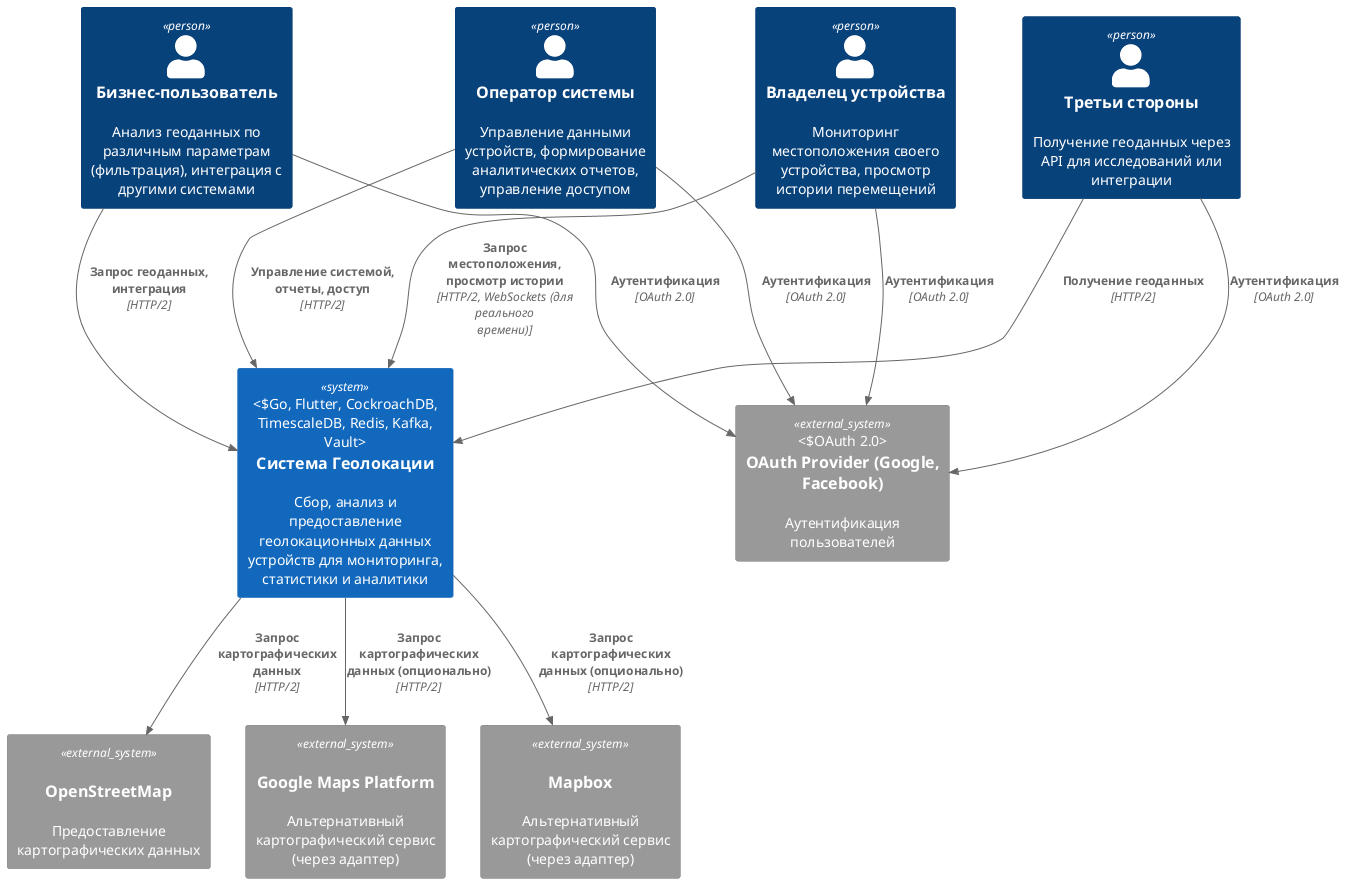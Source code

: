 @startuml
!include <c4/C4_Context>

System(geo_system, "Система Геолокации", "Сбор, анализ и предоставление геолокационных данных устройств для мониторинга, статистики и аналитики", "Go, Flutter, CockroachDB, TimescaleDB, Redis, Kafka, Vault")

Person(device_owner, "Владелец устройства", "Мониторинг местоположения своего устройства, просмотр истории перемещений")
Person(operator, "Оператор системы", "Управление данными устройств, формирование аналитических отчетов, управление доступом")
Person(business_user, "Бизнес-пользователь", "Анализ геоданных по различным параметрам (фильтрация), интеграция с другими системами")
Person(third_party, "Третьи стороны", "Получение геоданных через API для исследований или интеграции")

Rel(device_owner, geo_system, "Запрос местоположения, просмотр истории", "HTTP/2, WebSockets (для реального времени)")
Rel(operator, geo_system, "Управление системой, отчеты, доступ", "HTTP/2")
Rel(business_user, geo_system, "Запрос геоданных, интеграция", "HTTP/2")
Rel(third_party, geo_system, "Получение геоданных", "HTTP/2")

System_Ext(osm, "OpenStreetMap", "Предоставление картографических данных", "HTTP/2")
Rel(geo_system, osm, "Запрос картографических данных", "HTTP/2")

System_Ext(google_maps, "Google Maps Platform", "Альтернативный картографический сервис (через адаптер)", "HTTP/2")
Rel(geo_system, google_maps, "Запрос картографических данных (опционально)", "HTTP/2")

System_Ext(mapbox, "Mapbox", "Альтернативный картографический сервис (через адаптер)", "HTTP/2")
Rel(geo_system, mapbox, "Запрос картографических данных (опционально)", "HTTP/2")

System_Ext(auth_provider, "OAuth Provider (Google, Facebook)", "Аутентификация пользователей", "OAuth 2.0")
Rel(device_owner, auth_provider, "Аутентификация", "OAuth 2.0")
Rel(operator, auth_provider, "Аутентификация", "OAuth 2.0")
Rel(business_user, auth_provider, "Аутентификация", "OAuth 2.0")
Rel(third_party, auth_provider, "Аутентификация", "OAuth 2.0")

@enduml